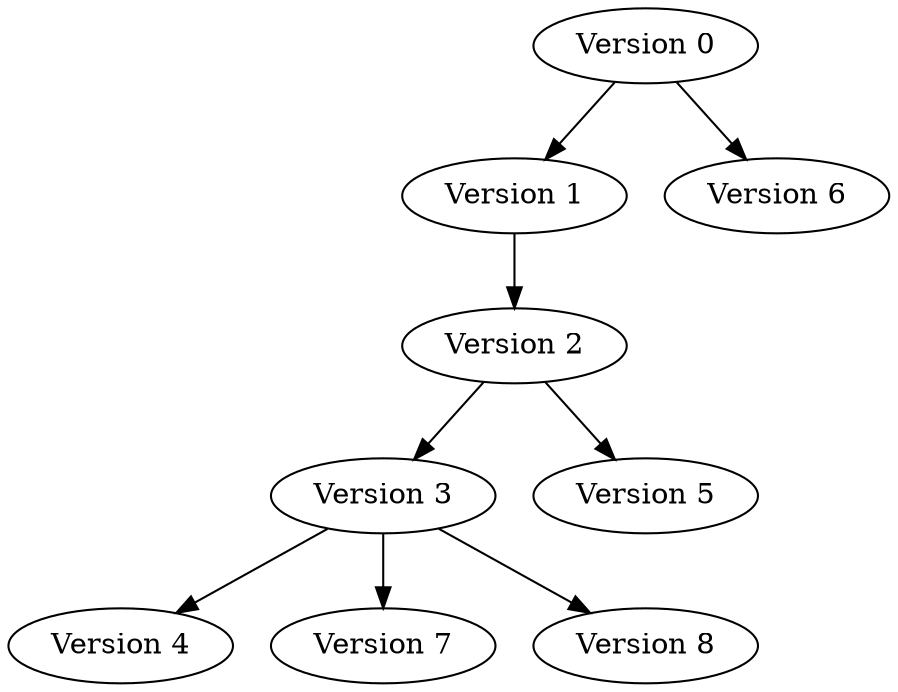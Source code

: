 digraph G {
    "Version 0";
    "Version 1";
    "Version 2";
    "Version 3";
    "Version 4";
    "Version 5";
    "Version 6";
    "Version 7";
    "Version 8";
    "Version 0" -> "Version 1";
    "Version 1" -> "Version 2";
    "Version 2" -> "Version 3";
    "Version 3" -> "Version 4";
    "Version 2" -> "Version 5";
    "Version 0" -> "Version 6";
    "Version 3" -> "Version 7";
    "Version 3" -> "Version 8";
}
